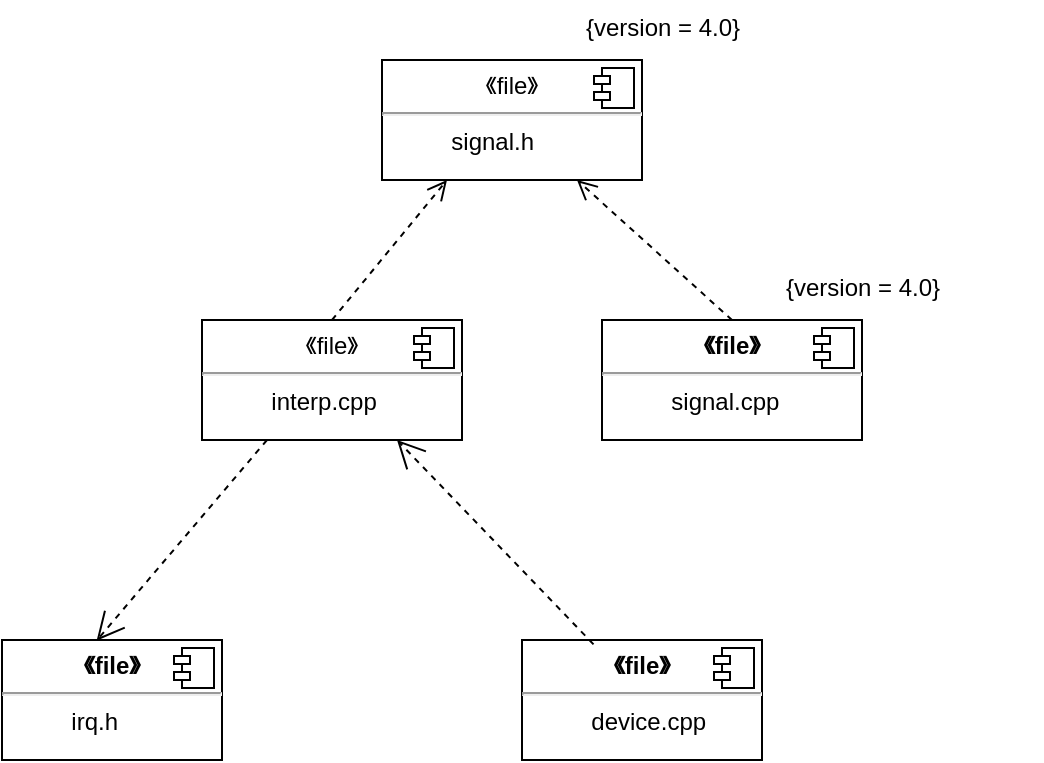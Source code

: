 <mxfile version="22.0.8" type="github">
  <diagram name="Page-1" id="e7e014a7-5840-1c2e-5031-d8a46d1fe8dd">
    <mxGraphModel dx="984" dy="540" grid="1" gridSize="10" guides="1" tooltips="1" connect="1" arrows="1" fold="1" page="1" pageScale="1" pageWidth="1169" pageHeight="826" background="none" math="0" shadow="0">
      <root>
        <mxCell id="0" />
        <mxCell id="1" parent="0" />
        <mxCell id="wJG7ooGGR_b-twS0meOl-50" value="&lt;p style=&quot;margin:0px;margin-top:6px;text-align:center;&quot;&gt;《file》&lt;br&gt;&lt;/p&gt;&lt;hr&gt;&lt;p style=&quot;margin:0px;margin-left:8px;&quot;&gt;&lt;span style=&quot;white-space: pre;&quot;&gt;&#x9;&lt;/span&gt;interp.cpp&lt;br&gt;&lt;/p&gt;" style="align=left;overflow=fill;html=1;dropTarget=0;whiteSpace=wrap;" vertex="1" parent="1">
          <mxGeometry x="320" y="200" width="130" height="60" as="geometry" />
        </mxCell>
        <mxCell id="wJG7ooGGR_b-twS0meOl-51" value="" style="shape=component;jettyWidth=8;jettyHeight=4;" vertex="1" parent="wJG7ooGGR_b-twS0meOl-50">
          <mxGeometry x="1" width="20" height="20" relative="1" as="geometry">
            <mxPoint x="-24" y="4" as="offset" />
          </mxGeometry>
        </mxCell>
        <mxCell id="wJG7ooGGR_b-twS0meOl-52" value="&lt;p style=&quot;margin:0px;margin-top:6px;text-align:center;&quot;&gt;&lt;b&gt;《file》&lt;/b&gt;&lt;br&gt;&lt;/p&gt;&lt;hr&gt;&lt;p style=&quot;margin:0px;margin-left:8px;&quot;&gt;&lt;span style=&quot;white-space: pre;&quot;&gt;&#x9;&lt;/span&gt;signal.cpp&lt;/p&gt;" style="align=left;overflow=fill;html=1;dropTarget=0;whiteSpace=wrap;" vertex="1" parent="1">
          <mxGeometry x="520" y="200" width="130" height="60" as="geometry" />
        </mxCell>
        <mxCell id="wJG7ooGGR_b-twS0meOl-53" value="" style="shape=component;jettyWidth=8;jettyHeight=4;" vertex="1" parent="wJG7ooGGR_b-twS0meOl-52">
          <mxGeometry x="1" width="20" height="20" relative="1" as="geometry">
            <mxPoint x="-24" y="4" as="offset" />
          </mxGeometry>
        </mxCell>
        <mxCell id="wJG7ooGGR_b-twS0meOl-55" value="&lt;p style=&quot;margin:0px;margin-top:6px;text-align:center;&quot;&gt;《file》&lt;br&gt;&lt;/p&gt;&lt;hr&gt;&lt;p style=&quot;margin:0px;margin-left:8px;&quot;&gt;&lt;span style=&quot;white-space: pre;&quot;&gt;&#x9;&lt;/span&gt;signal.h&lt;br&gt;&lt;/p&gt;" style="align=left;overflow=fill;html=1;dropTarget=0;whiteSpace=wrap;" vertex="1" parent="1">
          <mxGeometry x="410" y="70" width="130" height="60" as="geometry" />
        </mxCell>
        <mxCell id="wJG7ooGGR_b-twS0meOl-56" value="" style="shape=component;jettyWidth=8;jettyHeight=4;" vertex="1" parent="wJG7ooGGR_b-twS0meOl-55">
          <mxGeometry x="1" width="20" height="20" relative="1" as="geometry">
            <mxPoint x="-24" y="4" as="offset" />
          </mxGeometry>
        </mxCell>
        <mxCell id="wJG7ooGGR_b-twS0meOl-57" value="&lt;p style=&quot;margin:0px;margin-top:6px;text-align:center;&quot;&gt;&lt;b&gt;《file》&lt;/b&gt;&lt;br&gt;&lt;/p&gt;&lt;hr&gt;&lt;p style=&quot;margin:0px;margin-left:8px;&quot;&gt;&lt;span style=&quot;white-space: pre;&quot;&gt;&#x9;&lt;/span&gt;irq.h&lt;/p&gt;" style="align=left;overflow=fill;html=1;dropTarget=0;whiteSpace=wrap;" vertex="1" parent="1">
          <mxGeometry x="220" y="360" width="110" height="60" as="geometry" />
        </mxCell>
        <mxCell id="wJG7ooGGR_b-twS0meOl-58" value="" style="shape=component;jettyWidth=8;jettyHeight=4;" vertex="1" parent="wJG7ooGGR_b-twS0meOl-57">
          <mxGeometry x="1" width="20" height="20" relative="1" as="geometry">
            <mxPoint x="-24" y="4" as="offset" />
          </mxGeometry>
        </mxCell>
        <mxCell id="wJG7ooGGR_b-twS0meOl-59" value="&lt;p style=&quot;margin:0px;margin-top:6px;text-align:center;&quot;&gt;&lt;b&gt;《file》&lt;/b&gt;&lt;br&gt;&lt;/p&gt;&lt;hr&gt;&lt;p style=&quot;margin:0px;margin-left:8px;&quot;&gt;&lt;span style=&quot;white-space: pre;&quot;&gt;&#x9;&lt;/span&gt;device.cpp&lt;/p&gt;" style="align=left;overflow=fill;html=1;dropTarget=0;whiteSpace=wrap;" vertex="1" parent="1">
          <mxGeometry x="480" y="360" width="120" height="60" as="geometry" />
        </mxCell>
        <mxCell id="wJG7ooGGR_b-twS0meOl-60" value="" style="shape=component;jettyWidth=8;jettyHeight=4;" vertex="1" parent="wJG7ooGGR_b-twS0meOl-59">
          <mxGeometry x="1" width="20" height="20" relative="1" as="geometry">
            <mxPoint x="-24" y="4" as="offset" />
          </mxGeometry>
        </mxCell>
        <mxCell id="wJG7ooGGR_b-twS0meOl-65" value="" style="html=1;verticalAlign=bottom;endArrow=open;dashed=1;endSize=8;curved=0;rounded=0;entryX=0.25;entryY=1;entryDx=0;entryDy=0;exitX=0.5;exitY=0;exitDx=0;exitDy=0;" edge="1" parent="1" source="wJG7ooGGR_b-twS0meOl-50" target="wJG7ooGGR_b-twS0meOl-55">
          <mxGeometry x="-0.006" relative="1" as="geometry">
            <mxPoint x="510" y="550" as="sourcePoint" />
            <mxPoint x="430" y="550" as="targetPoint" />
            <mxPoint as="offset" />
          </mxGeometry>
        </mxCell>
        <mxCell id="wJG7ooGGR_b-twS0meOl-67" value="&lt;br&gt;" style="endArrow=open;endSize=12;dashed=1;html=1;rounded=0;exitX=0.298;exitY=0.036;exitDx=0;exitDy=0;exitPerimeter=0;entryX=0.75;entryY=1;entryDx=0;entryDy=0;" edge="1" parent="1" source="wJG7ooGGR_b-twS0meOl-59" target="wJG7ooGGR_b-twS0meOl-50">
          <mxGeometry width="160" relative="1" as="geometry">
            <mxPoint x="320" y="320" as="sourcePoint" />
            <mxPoint x="390" y="320" as="targetPoint" />
          </mxGeometry>
        </mxCell>
        <mxCell id="wJG7ooGGR_b-twS0meOl-68" value="" style="html=1;verticalAlign=bottom;endArrow=open;dashed=1;endSize=8;curved=0;rounded=0;entryX=0.75;entryY=1;entryDx=0;entryDy=0;exitX=0.5;exitY=0;exitDx=0;exitDy=0;" edge="1" parent="1" source="wJG7ooGGR_b-twS0meOl-52" target="wJG7ooGGR_b-twS0meOl-55">
          <mxGeometry relative="1" as="geometry">
            <mxPoint x="440" y="500" as="sourcePoint" />
            <mxPoint x="360" y="500" as="targetPoint" />
          </mxGeometry>
        </mxCell>
        <mxCell id="wJG7ooGGR_b-twS0meOl-69" value="" style="endArrow=open;endSize=12;dashed=1;html=1;rounded=0;exitX=0.25;exitY=1;exitDx=0;exitDy=0;entryX=0.43;entryY=0.006;entryDx=0;entryDy=0;entryPerimeter=0;" edge="1" parent="1" source="wJG7ooGGR_b-twS0meOl-50" target="wJG7ooGGR_b-twS0meOl-57">
          <mxGeometry width="160" relative="1" as="geometry">
            <mxPoint x="370" y="370" as="sourcePoint" />
            <mxPoint x="360" y="310" as="targetPoint" />
          </mxGeometry>
        </mxCell>
        <mxCell id="wJG7ooGGR_b-twS0meOl-71" value="{version = 4.0}" style="text;whiteSpace=wrap;html=1;" vertex="1" parent="1">
          <mxGeometry x="610" y="170" width="130" height="40" as="geometry" />
        </mxCell>
        <mxCell id="wJG7ooGGR_b-twS0meOl-72" value="{version = 4.0}" style="text;whiteSpace=wrap;html=1;" vertex="1" parent="1">
          <mxGeometry x="510" y="40" width="130" height="20" as="geometry" />
        </mxCell>
      </root>
    </mxGraphModel>
  </diagram>
</mxfile>
